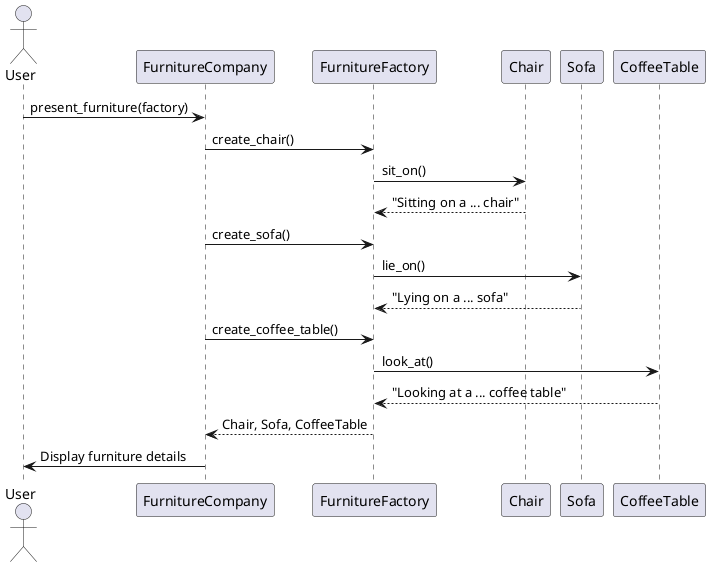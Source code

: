 @startuml sequence_diagram
actor User
participant FurnitureCompany
participant "FurnitureFactory" as Factory
participant Chair
participant Sofa
participant CoffeeTable

User -> FurnitureCompany: present_furniture(factory)
FurnitureCompany -> Factory: create_chair()
Factory -> Chair: sit_on()
Chair --> Factory: "Sitting on a ... chair"
FurnitureCompany -> Factory: create_sofa()
Factory -> Sofa: lie_on()
Sofa --> Factory: "Lying on a ... sofa"
FurnitureCompany -> Factory: create_coffee_table()
Factory -> CoffeeTable: look_at()
CoffeeTable --> Factory: "Looking at a ... coffee table"
Factory --> FurnitureCompany: Chair, Sofa, CoffeeTable
FurnitureCompany -> User: Display furniture details

@enduml
